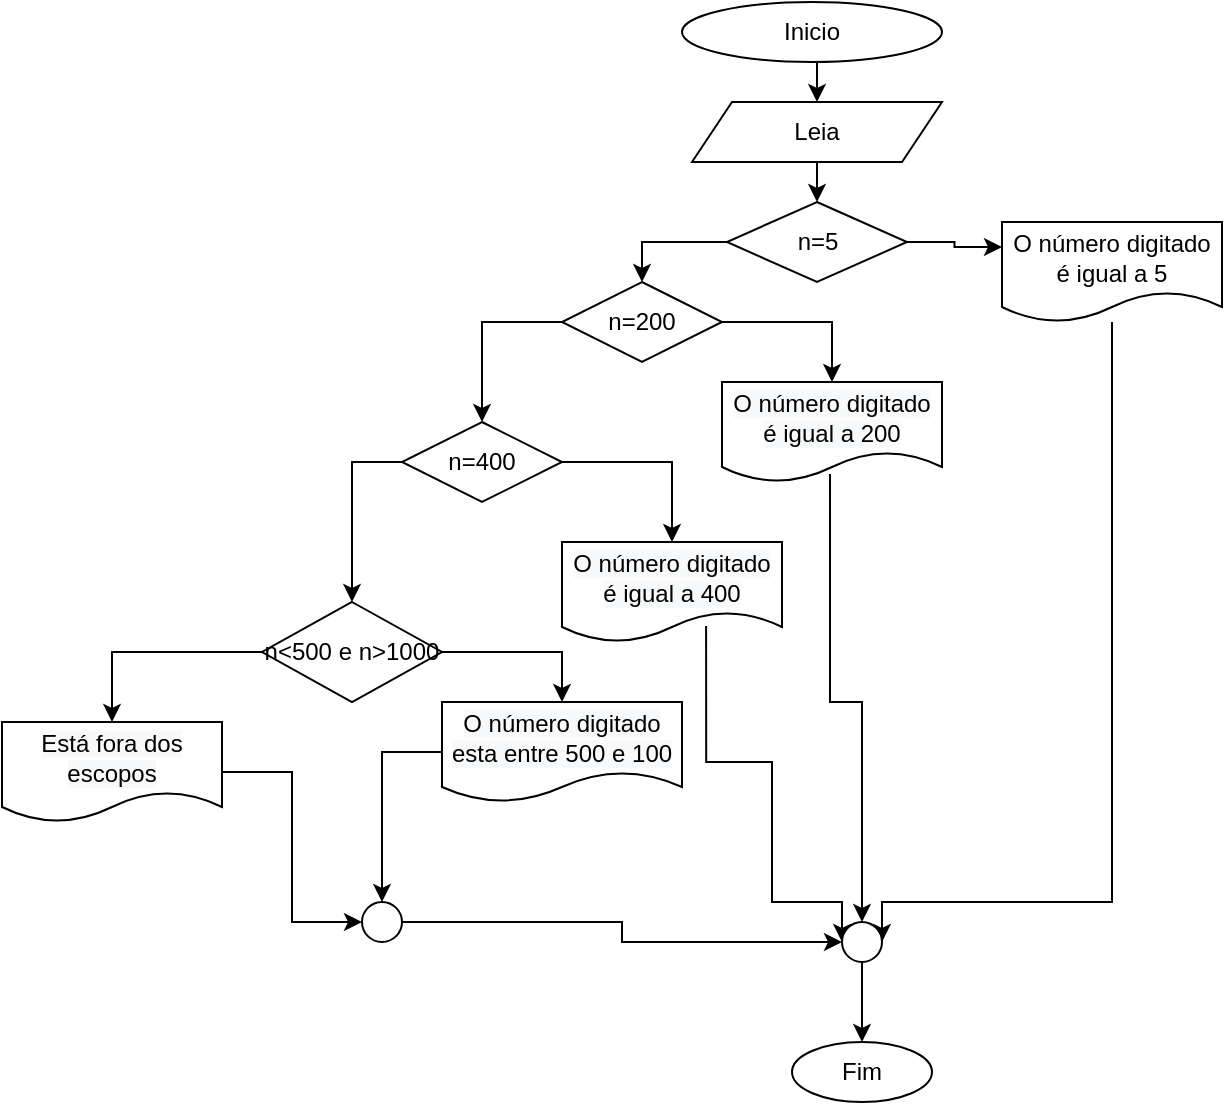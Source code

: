 <mxfile version="14.9.9" type="github"><diagram id="Lw7ue7PQ1qtaMyX8JPYg" name="Page-1"><mxGraphModel dx="486" dy="483" grid="1" gridSize="10" guides="1" tooltips="1" connect="1" arrows="1" fold="1" page="1" pageScale="1" pageWidth="827" pageHeight="1169" math="0" shadow="0"><root><mxCell id="0"/><mxCell id="1" parent="0"/><mxCell id="TzzG6C9LJQsX_WelsvlT-17" style="edgeStyle=orthogonalEdgeStyle;rounded=0;orthogonalLoop=1;jettySize=auto;html=1;exitX=0.5;exitY=1;exitDx=0;exitDy=0;entryX=0.5;entryY=0;entryDx=0;entryDy=0;" edge="1" parent="1" source="TzzG6C9LJQsX_WelsvlT-1" target="TzzG6C9LJQsX_WelsvlT-2"><mxGeometry relative="1" as="geometry"/></mxCell><mxCell id="TzzG6C9LJQsX_WelsvlT-1" value="Inicio" style="ellipse;whiteSpace=wrap;html=1;" vertex="1" parent="1"><mxGeometry x="410" y="50" width="130" height="30" as="geometry"/></mxCell><mxCell id="TzzG6C9LJQsX_WelsvlT-18" style="edgeStyle=orthogonalEdgeStyle;rounded=0;orthogonalLoop=1;jettySize=auto;html=1;exitX=0.5;exitY=1;exitDx=0;exitDy=0;entryX=0.5;entryY=0;entryDx=0;entryDy=0;" edge="1" parent="1" source="TzzG6C9LJQsX_WelsvlT-2" target="TzzG6C9LJQsX_WelsvlT-3"><mxGeometry relative="1" as="geometry"/></mxCell><mxCell id="TzzG6C9LJQsX_WelsvlT-2" value="Leia" style="shape=parallelogram;perimeter=parallelogramPerimeter;whiteSpace=wrap;html=1;fixedSize=1;" vertex="1" parent="1"><mxGeometry x="415" y="100" width="125" height="30" as="geometry"/></mxCell><mxCell id="TzzG6C9LJQsX_WelsvlT-19" style="edgeStyle=orthogonalEdgeStyle;rounded=0;orthogonalLoop=1;jettySize=auto;html=1;exitX=1;exitY=0.5;exitDx=0;exitDy=0;entryX=0;entryY=0.25;entryDx=0;entryDy=0;" edge="1" parent="1" source="TzzG6C9LJQsX_WelsvlT-3" target="TzzG6C9LJQsX_WelsvlT-4"><mxGeometry relative="1" as="geometry"/></mxCell><mxCell id="TzzG6C9LJQsX_WelsvlT-21" style="edgeStyle=orthogonalEdgeStyle;rounded=0;orthogonalLoop=1;jettySize=auto;html=1;exitX=0;exitY=0.5;exitDx=0;exitDy=0;entryX=0.5;entryY=0;entryDx=0;entryDy=0;" edge="1" parent="1" source="TzzG6C9LJQsX_WelsvlT-3" target="TzzG6C9LJQsX_WelsvlT-5"><mxGeometry relative="1" as="geometry"/></mxCell><mxCell id="TzzG6C9LJQsX_WelsvlT-3" value="n=5" style="rhombus;whiteSpace=wrap;html=1;" vertex="1" parent="1"><mxGeometry x="432.5" y="150" width="90" height="40" as="geometry"/></mxCell><mxCell id="TzzG6C9LJQsX_WelsvlT-29" style="edgeStyle=orthogonalEdgeStyle;rounded=0;orthogonalLoop=1;jettySize=auto;html=1;entryX=1;entryY=0.5;entryDx=0;entryDy=0;" edge="1" parent="1" source="TzzG6C9LJQsX_WelsvlT-4" target="TzzG6C9LJQsX_WelsvlT-16"><mxGeometry relative="1" as="geometry"><Array as="points"><mxPoint x="625" y="500"/></Array></mxGeometry></mxCell><mxCell id="TzzG6C9LJQsX_WelsvlT-4" value="O número digitado é igual a 5" style="shape=document;whiteSpace=wrap;html=1;boundedLbl=1;" vertex="1" parent="1"><mxGeometry x="570" y="160" width="110" height="50" as="geometry"/></mxCell><mxCell id="TzzG6C9LJQsX_WelsvlT-22" style="edgeStyle=orthogonalEdgeStyle;rounded=0;orthogonalLoop=1;jettySize=auto;html=1;exitX=0;exitY=0.5;exitDx=0;exitDy=0;" edge="1" parent="1" source="TzzG6C9LJQsX_WelsvlT-5" target="TzzG6C9LJQsX_WelsvlT-7"><mxGeometry relative="1" as="geometry"/></mxCell><mxCell id="TzzG6C9LJQsX_WelsvlT-25" style="edgeStyle=orthogonalEdgeStyle;rounded=0;orthogonalLoop=1;jettySize=auto;html=1;exitX=1;exitY=0.5;exitDx=0;exitDy=0;entryX=0.5;entryY=0;entryDx=0;entryDy=0;" edge="1" parent="1" source="TzzG6C9LJQsX_WelsvlT-5" target="TzzG6C9LJQsX_WelsvlT-6"><mxGeometry relative="1" as="geometry"/></mxCell><mxCell id="TzzG6C9LJQsX_WelsvlT-5" value="n=200" style="rhombus;whiteSpace=wrap;html=1;" vertex="1" parent="1"><mxGeometry x="350" y="190" width="80" height="40" as="geometry"/></mxCell><mxCell id="TzzG6C9LJQsX_WelsvlT-28" style="edgeStyle=orthogonalEdgeStyle;rounded=0;orthogonalLoop=1;jettySize=auto;html=1;entryX=0.5;entryY=0;entryDx=0;entryDy=0;exitX=0.491;exitY=0.92;exitDx=0;exitDy=0;exitPerimeter=0;" edge="1" parent="1" source="TzzG6C9LJQsX_WelsvlT-6" target="TzzG6C9LJQsX_WelsvlT-16"><mxGeometry relative="1" as="geometry"/></mxCell><mxCell id="TzzG6C9LJQsX_WelsvlT-6" value="&lt;span style=&quot;color: rgb(0 , 0 , 0) ; font-family: &amp;#34;helvetica&amp;#34; ; font-size: 12px ; font-style: normal ; font-weight: 400 ; letter-spacing: normal ; text-align: center ; text-indent: 0px ; text-transform: none ; word-spacing: 0px ; background-color: rgb(248 , 249 , 250) ; display: inline ; float: none&quot;&gt;O número digitado é igual a 200&lt;/span&gt;" style="shape=document;whiteSpace=wrap;html=1;boundedLbl=1;" vertex="1" parent="1"><mxGeometry x="430" y="240" width="110" height="50" as="geometry"/></mxCell><mxCell id="TzzG6C9LJQsX_WelsvlT-23" style="edgeStyle=orthogonalEdgeStyle;rounded=0;orthogonalLoop=1;jettySize=auto;html=1;exitX=0;exitY=0.5;exitDx=0;exitDy=0;entryX=0.5;entryY=0;entryDx=0;entryDy=0;" edge="1" parent="1" source="TzzG6C9LJQsX_WelsvlT-7" target="TzzG6C9LJQsX_WelsvlT-10"><mxGeometry relative="1" as="geometry"/></mxCell><mxCell id="TzzG6C9LJQsX_WelsvlT-26" style="edgeStyle=orthogonalEdgeStyle;rounded=0;orthogonalLoop=1;jettySize=auto;html=1;exitX=1;exitY=0.5;exitDx=0;exitDy=0;entryX=0.5;entryY=0;entryDx=0;entryDy=0;" edge="1" parent="1" source="TzzG6C9LJQsX_WelsvlT-7" target="TzzG6C9LJQsX_WelsvlT-9"><mxGeometry relative="1" as="geometry"/></mxCell><mxCell id="TzzG6C9LJQsX_WelsvlT-7" value="n=400" style="rhombus;whiteSpace=wrap;html=1;" vertex="1" parent="1"><mxGeometry x="270" y="260" width="80" height="40" as="geometry"/></mxCell><mxCell id="TzzG6C9LJQsX_WelsvlT-30" style="edgeStyle=orthogonalEdgeStyle;rounded=0;orthogonalLoop=1;jettySize=auto;html=1;entryX=0;entryY=0.5;entryDx=0;entryDy=0;exitX=0.655;exitY=0.84;exitDx=0;exitDy=0;exitPerimeter=0;" edge="1" parent="1" source="TzzG6C9LJQsX_WelsvlT-9" target="TzzG6C9LJQsX_WelsvlT-16"><mxGeometry relative="1" as="geometry"><Array as="points"><mxPoint x="422" y="430"/><mxPoint x="455" y="430"/><mxPoint x="455" y="500"/></Array></mxGeometry></mxCell><mxCell id="TzzG6C9LJQsX_WelsvlT-9" value="&lt;span style=&quot;color: rgb(0 , 0 , 0) ; font-family: &amp;#34;helvetica&amp;#34; ; font-size: 12px ; font-style: normal ; font-weight: 400 ; letter-spacing: normal ; text-align: center ; text-indent: 0px ; text-transform: none ; word-spacing: 0px ; background-color: rgb(248 , 249 , 250) ; display: inline ; float: none&quot;&gt;O número digitado é igual a 400&lt;/span&gt;" style="shape=document;whiteSpace=wrap;html=1;boundedLbl=1;" vertex="1" parent="1"><mxGeometry x="350" y="320" width="110" height="50" as="geometry"/></mxCell><mxCell id="TzzG6C9LJQsX_WelsvlT-24" style="edgeStyle=orthogonalEdgeStyle;rounded=0;orthogonalLoop=1;jettySize=auto;html=1;exitX=0;exitY=0.5;exitDx=0;exitDy=0;" edge="1" parent="1" source="TzzG6C9LJQsX_WelsvlT-10" target="TzzG6C9LJQsX_WelsvlT-14"><mxGeometry relative="1" as="geometry"/></mxCell><mxCell id="TzzG6C9LJQsX_WelsvlT-27" style="edgeStyle=orthogonalEdgeStyle;rounded=0;orthogonalLoop=1;jettySize=auto;html=1;exitX=1;exitY=0.5;exitDx=0;exitDy=0;entryX=0.5;entryY=0;entryDx=0;entryDy=0;" edge="1" parent="1" source="TzzG6C9LJQsX_WelsvlT-10" target="TzzG6C9LJQsX_WelsvlT-12"><mxGeometry relative="1" as="geometry"/></mxCell><mxCell id="TzzG6C9LJQsX_WelsvlT-10" value="n&amp;lt;500 e n&amp;gt;1000" style="rhombus;whiteSpace=wrap;html=1;" vertex="1" parent="1"><mxGeometry x="200" y="350" width="90" height="50" as="geometry"/></mxCell><mxCell id="TzzG6C9LJQsX_WelsvlT-34" style="edgeStyle=orthogonalEdgeStyle;rounded=0;orthogonalLoop=1;jettySize=auto;html=1;entryX=0.5;entryY=0;entryDx=0;entryDy=0;" edge="1" parent="1" source="TzzG6C9LJQsX_WelsvlT-12" target="TzzG6C9LJQsX_WelsvlT-35"><mxGeometry relative="1" as="geometry"><mxPoint x="245" y="570" as="targetPoint"/></mxGeometry></mxCell><mxCell id="TzzG6C9LJQsX_WelsvlT-12" value="&lt;span style=&quot;color: rgb(0 , 0 , 0) ; font-family: &amp;#34;helvetica&amp;#34; ; font-size: 12px ; font-style: normal ; font-weight: 400 ; letter-spacing: normal ; text-align: center ; text-indent: 0px ; text-transform: none ; word-spacing: 0px ; background-color: rgb(248 , 249 , 250) ; display: inline ; float: none&quot;&gt;O número digitado esta entre 500 e 100&lt;/span&gt;" style="shape=document;whiteSpace=wrap;html=1;boundedLbl=1;" vertex="1" parent="1"><mxGeometry x="290" y="400" width="120" height="50" as="geometry"/></mxCell><mxCell id="TzzG6C9LJQsX_WelsvlT-33" style="edgeStyle=orthogonalEdgeStyle;rounded=0;orthogonalLoop=1;jettySize=auto;html=1;entryX=0;entryY=0.5;entryDx=0;entryDy=0;" edge="1" parent="1" source="TzzG6C9LJQsX_WelsvlT-14" target="TzzG6C9LJQsX_WelsvlT-35"><mxGeometry relative="1" as="geometry"><mxPoint x="220" y="590" as="targetPoint"/></mxGeometry></mxCell><mxCell id="TzzG6C9LJQsX_WelsvlT-14" value="&lt;span style=&quot;color: rgb(0 , 0 , 0) ; font-family: &amp;#34;helvetica&amp;#34; ; font-size: 12px ; font-style: normal ; font-weight: 400 ; letter-spacing: normal ; text-align: center ; text-indent: 0px ; text-transform: none ; word-spacing: 0px ; background-color: rgb(248 , 249 , 250) ; display: inline ; float: none&quot;&gt;Está fora dos escopos&lt;/span&gt;" style="shape=document;whiteSpace=wrap;html=1;boundedLbl=1;" vertex="1" parent="1"><mxGeometry x="70" y="410" width="110" height="50" as="geometry"/></mxCell><mxCell id="TzzG6C9LJQsX_WelsvlT-15" value="Fim" style="ellipse;whiteSpace=wrap;html=1;" vertex="1" parent="1"><mxGeometry x="465" y="570" width="70" height="30" as="geometry"/></mxCell><mxCell id="TzzG6C9LJQsX_WelsvlT-39" style="edgeStyle=orthogonalEdgeStyle;rounded=0;orthogonalLoop=1;jettySize=auto;html=1;exitX=0.5;exitY=1;exitDx=0;exitDy=0;entryX=0.5;entryY=0;entryDx=0;entryDy=0;" edge="1" parent="1" source="TzzG6C9LJQsX_WelsvlT-16" target="TzzG6C9LJQsX_WelsvlT-15"><mxGeometry relative="1" as="geometry"/></mxCell><mxCell id="TzzG6C9LJQsX_WelsvlT-16" value="" style="ellipse;whiteSpace=wrap;html=1;aspect=fixed;" vertex="1" parent="1"><mxGeometry x="490" y="510" width="20" height="20" as="geometry"/></mxCell><mxCell id="TzzG6C9LJQsX_WelsvlT-36" style="edgeStyle=orthogonalEdgeStyle;rounded=0;orthogonalLoop=1;jettySize=auto;html=1;exitX=1;exitY=0.5;exitDx=0;exitDy=0;entryX=0;entryY=0.5;entryDx=0;entryDy=0;" edge="1" parent="1" source="TzzG6C9LJQsX_WelsvlT-35" target="TzzG6C9LJQsX_WelsvlT-16"><mxGeometry relative="1" as="geometry"/></mxCell><mxCell id="TzzG6C9LJQsX_WelsvlT-35" value="" style="ellipse;whiteSpace=wrap;html=1;aspect=fixed;" vertex="1" parent="1"><mxGeometry x="250" y="500" width="20" height="20" as="geometry"/></mxCell></root></mxGraphModel></diagram></mxfile>
